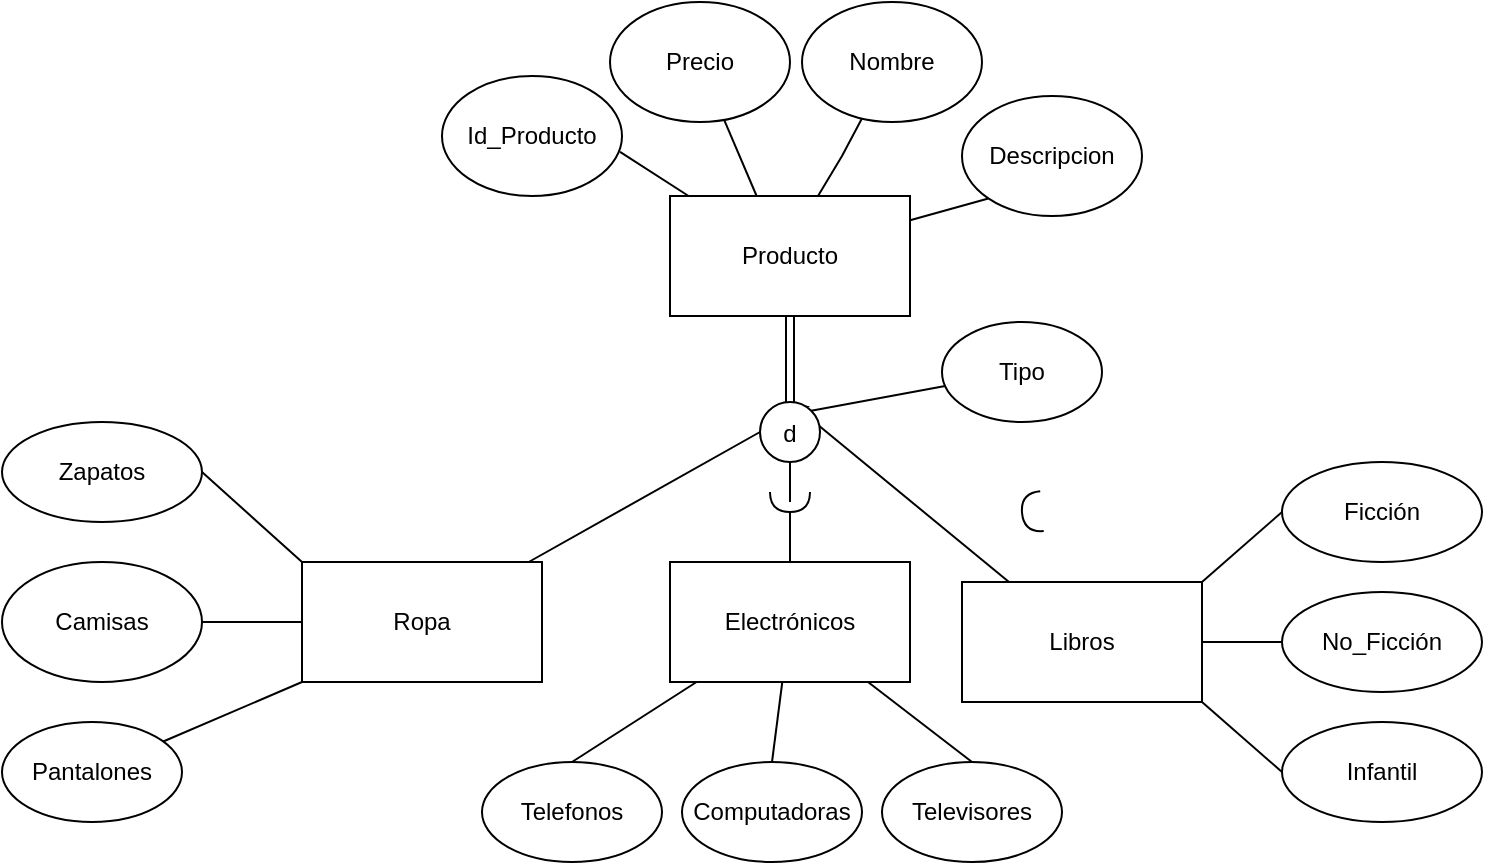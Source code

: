 <mxfile version="21.4.0" type="github">
  <diagram name="Página-1" id="WN26CXtTf9RDFGVip7kn">
    <mxGraphModel dx="880" dy="1663" grid="1" gridSize="10" guides="1" tooltips="1" connect="1" arrows="1" fold="1" page="1" pageScale="1" pageWidth="827" pageHeight="1169" math="0" shadow="0">
      <root>
        <mxCell id="0" />
        <mxCell id="1" parent="0" />
        <mxCell id="Yzsmmg20z_CYC5vnM6a5-22" style="rounded=0;orthogonalLoop=1;jettySize=auto;html=1;entryX=0.989;entryY=0.633;entryDx=0;entryDy=0;entryPerimeter=0;endArrow=none;endFill=0;" edge="1" parent="1" target="Yzsmmg20z_CYC5vnM6a5-18">
          <mxGeometry relative="1" as="geometry">
            <mxPoint x="363.293" y="17" as="sourcePoint" />
          </mxGeometry>
        </mxCell>
        <mxCell id="Yzsmmg20z_CYC5vnM6a5-23" style="rounded=0;orthogonalLoop=1;jettySize=auto;html=1;endArrow=none;endFill=0;" edge="1" parent="1" target="Yzsmmg20z_CYC5vnM6a5-19">
          <mxGeometry relative="1" as="geometry">
            <mxPoint x="397.32" y="17" as="sourcePoint" />
          </mxGeometry>
        </mxCell>
        <mxCell id="Yzsmmg20z_CYC5vnM6a5-24" style="rounded=0;orthogonalLoop=1;jettySize=auto;html=1;endArrow=none;endFill=0;" edge="1" parent="1" target="Yzsmmg20z_CYC5vnM6a5-20">
          <mxGeometry relative="1" as="geometry">
            <mxPoint x="428" y="17" as="sourcePoint" />
            <Array as="points">
              <mxPoint x="440" y="-3" />
            </Array>
          </mxGeometry>
        </mxCell>
        <mxCell id="Yzsmmg20z_CYC5vnM6a5-25" style="rounded=0;orthogonalLoop=1;jettySize=auto;html=1;entryX=0;entryY=1;entryDx=0;entryDy=0;endArrow=none;endFill=0;" edge="1" parent="1" target="Yzsmmg20z_CYC5vnM6a5-21">
          <mxGeometry relative="1" as="geometry">
            <mxPoint x="470" y="30.26" as="sourcePoint" />
          </mxGeometry>
        </mxCell>
        <mxCell id="fKNGLqysJyuFFo5MZuUJ-1" value="Producto" style="rounded=0;whiteSpace=wrap;html=1;" parent="1" vertex="1">
          <mxGeometry x="354" y="17" width="120" height="60" as="geometry" />
        </mxCell>
        <mxCell id="fKNGLqysJyuFFo5MZuUJ-13" style="rounded=0;orthogonalLoop=1;jettySize=auto;html=1;exitX=0;exitY=0;exitDx=0;exitDy=0;entryX=1;entryY=0.5;entryDx=0;entryDy=0;endArrow=none;endFill=0;" parent="1" source="fKNGLqysJyuFFo5MZuUJ-2" target="fKNGLqysJyuFFo5MZuUJ-12" edge="1">
          <mxGeometry relative="1" as="geometry" />
        </mxCell>
        <mxCell id="Yzsmmg20z_CYC5vnM6a5-27" style="rounded=0;orthogonalLoop=1;jettySize=auto;html=1;entryX=0;entryY=0.5;entryDx=0;entryDy=0;endArrow=none;endFill=0;" edge="1" parent="1" source="fKNGLqysJyuFFo5MZuUJ-2" target="Yzsmmg20z_CYC5vnM6a5-26">
          <mxGeometry relative="1" as="geometry" />
        </mxCell>
        <mxCell id="fKNGLqysJyuFFo5MZuUJ-2" value="Ropa" style="rounded=0;whiteSpace=wrap;html=1;" parent="1" vertex="1">
          <mxGeometry x="170" y="200" width="120" height="60" as="geometry" />
        </mxCell>
        <mxCell id="fKNGLqysJyuFFo5MZuUJ-23" style="rounded=0;orthogonalLoop=1;jettySize=auto;html=1;entryX=0.5;entryY=0;entryDx=0;entryDy=0;endArrow=none;endFill=0;" parent="1" source="fKNGLqysJyuFFo5MZuUJ-3" target="fKNGLqysJyuFFo5MZuUJ-19" edge="1">
          <mxGeometry relative="1" as="geometry" />
        </mxCell>
        <mxCell id="fKNGLqysJyuFFo5MZuUJ-24" style="rounded=0;orthogonalLoop=1;jettySize=auto;html=1;entryX=0.5;entryY=0;entryDx=0;entryDy=0;endArrow=none;endFill=0;" parent="1" source="fKNGLqysJyuFFo5MZuUJ-3" target="fKNGLqysJyuFFo5MZuUJ-18" edge="1">
          <mxGeometry relative="1" as="geometry" />
        </mxCell>
        <mxCell id="fKNGLqysJyuFFo5MZuUJ-25" style="rounded=0;orthogonalLoop=1;jettySize=auto;html=1;entryX=0.5;entryY=0;entryDx=0;entryDy=0;endArrow=none;endFill=0;" parent="1" source="fKNGLqysJyuFFo5MZuUJ-3" target="fKNGLqysJyuFFo5MZuUJ-10" edge="1">
          <mxGeometry relative="1" as="geometry" />
        </mxCell>
        <mxCell id="Yzsmmg20z_CYC5vnM6a5-31" style="edgeStyle=orthogonalEdgeStyle;rounded=0;orthogonalLoop=1;jettySize=auto;html=1;endArrow=none;endFill=0;" edge="1" parent="1" source="Yzsmmg20z_CYC5vnM6a5-38" target="Yzsmmg20z_CYC5vnM6a5-26">
          <mxGeometry relative="1" as="geometry" />
        </mxCell>
        <mxCell id="fKNGLqysJyuFFo5MZuUJ-3" value="Electrónicos" style="rounded=0;whiteSpace=wrap;html=1;" parent="1" vertex="1">
          <mxGeometry x="354" y="200" width="120" height="60" as="geometry" />
        </mxCell>
        <mxCell id="fKNGLqysJyuFFo5MZuUJ-20" style="rounded=0;orthogonalLoop=1;jettySize=auto;html=1;exitX=1;exitY=0;exitDx=0;exitDy=0;entryX=0;entryY=0.5;entryDx=0;entryDy=0;endArrow=none;endFill=0;" parent="1" source="fKNGLqysJyuFFo5MZuUJ-4" target="fKNGLqysJyuFFo5MZuUJ-11" edge="1">
          <mxGeometry relative="1" as="geometry" />
        </mxCell>
        <mxCell id="fKNGLqysJyuFFo5MZuUJ-21" value="" style="rounded=0;orthogonalLoop=1;jettySize=auto;html=1;endArrow=none;endFill=0;" parent="1" source="fKNGLqysJyuFFo5MZuUJ-4" target="fKNGLqysJyuFFo5MZuUJ-16" edge="1">
          <mxGeometry relative="1" as="geometry" />
        </mxCell>
        <mxCell id="fKNGLqysJyuFFo5MZuUJ-22" style="rounded=0;orthogonalLoop=1;jettySize=auto;html=1;exitX=1;exitY=1;exitDx=0;exitDy=0;entryX=0;entryY=0.5;entryDx=0;entryDy=0;endArrow=none;endFill=0;" parent="1" source="fKNGLqysJyuFFo5MZuUJ-4" target="fKNGLqysJyuFFo5MZuUJ-17" edge="1">
          <mxGeometry relative="1" as="geometry" />
        </mxCell>
        <mxCell id="Yzsmmg20z_CYC5vnM6a5-32" style="rounded=0;orthogonalLoop=1;jettySize=auto;html=1;entryX=0.5;entryY=0;entryDx=0;entryDy=0;" edge="1" parent="1" source="fKNGLqysJyuFFo5MZuUJ-4" target="Yzsmmg20z_CYC5vnM6a5-26">
          <mxGeometry relative="1" as="geometry" />
        </mxCell>
        <mxCell id="fKNGLqysJyuFFo5MZuUJ-4" value="Libros" style="rounded=0;whiteSpace=wrap;html=1;" parent="1" vertex="1">
          <mxGeometry x="500" y="210" width="120" height="60" as="geometry" />
        </mxCell>
        <mxCell id="fKNGLqysJyuFFo5MZuUJ-14" value="" style="rounded=0;orthogonalLoop=1;jettySize=auto;html=1;endArrow=none;endFill=0;" parent="1" source="fKNGLqysJyuFFo5MZuUJ-8" target="fKNGLqysJyuFFo5MZuUJ-2" edge="1">
          <mxGeometry relative="1" as="geometry" />
        </mxCell>
        <mxCell id="fKNGLqysJyuFFo5MZuUJ-8" value="Camisas" style="ellipse;whiteSpace=wrap;html=1;" parent="1" vertex="1">
          <mxGeometry x="20" y="200" width="100" height="60" as="geometry" />
        </mxCell>
        <mxCell id="fKNGLqysJyuFFo5MZuUJ-15" style="rounded=0;orthogonalLoop=1;jettySize=auto;html=1;entryX=0;entryY=1;entryDx=0;entryDy=0;endArrow=none;endFill=0;" parent="1" source="fKNGLqysJyuFFo5MZuUJ-9" target="fKNGLqysJyuFFo5MZuUJ-2" edge="1">
          <mxGeometry relative="1" as="geometry" />
        </mxCell>
        <mxCell id="fKNGLqysJyuFFo5MZuUJ-9" value="Pantalones" style="ellipse;whiteSpace=wrap;html=1;" parent="1" vertex="1">
          <mxGeometry x="20" y="280" width="90" height="50" as="geometry" />
        </mxCell>
        <mxCell id="fKNGLqysJyuFFo5MZuUJ-10" value="Telefonos" style="ellipse;whiteSpace=wrap;html=1;" parent="1" vertex="1">
          <mxGeometry x="260" y="300" width="90" height="50" as="geometry" />
        </mxCell>
        <mxCell id="fKNGLqysJyuFFo5MZuUJ-11" value="Ficción" style="ellipse;whiteSpace=wrap;html=1;" parent="1" vertex="1">
          <mxGeometry x="660" y="150" width="100" height="50" as="geometry" />
        </mxCell>
        <mxCell id="fKNGLqysJyuFFo5MZuUJ-12" value="Zapatos" style="ellipse;whiteSpace=wrap;html=1;" parent="1" vertex="1">
          <mxGeometry x="20" y="130" width="100" height="50" as="geometry" />
        </mxCell>
        <mxCell id="fKNGLqysJyuFFo5MZuUJ-16" value="No_Ficción" style="ellipse;whiteSpace=wrap;html=1;" parent="1" vertex="1">
          <mxGeometry x="660" y="215" width="100" height="50" as="geometry" />
        </mxCell>
        <mxCell id="fKNGLqysJyuFFo5MZuUJ-17" value="Infantil" style="ellipse;whiteSpace=wrap;html=1;" parent="1" vertex="1">
          <mxGeometry x="660" y="280" width="100" height="50" as="geometry" />
        </mxCell>
        <mxCell id="fKNGLqysJyuFFo5MZuUJ-18" value="Computadoras" style="ellipse;whiteSpace=wrap;html=1;" parent="1" vertex="1">
          <mxGeometry x="360" y="300" width="90" height="50" as="geometry" />
        </mxCell>
        <mxCell id="fKNGLqysJyuFFo5MZuUJ-19" value="Televisores" style="ellipse;whiteSpace=wrap;html=1;" parent="1" vertex="1">
          <mxGeometry x="460" y="300" width="90" height="50" as="geometry" />
        </mxCell>
        <mxCell id="Yzsmmg20z_CYC5vnM6a5-18" value="Id_Producto" style="ellipse;whiteSpace=wrap;html=1;" vertex="1" parent="1">
          <mxGeometry x="240" y="-43" width="90" height="60" as="geometry" />
        </mxCell>
        <mxCell id="Yzsmmg20z_CYC5vnM6a5-19" value="Precio" style="ellipse;whiteSpace=wrap;html=1;" vertex="1" parent="1">
          <mxGeometry x="324" y="-80" width="90" height="60" as="geometry" />
        </mxCell>
        <mxCell id="Yzsmmg20z_CYC5vnM6a5-20" value="Nombre" style="ellipse;whiteSpace=wrap;html=1;" vertex="1" parent="1">
          <mxGeometry x="420" y="-80" width="90" height="60" as="geometry" />
        </mxCell>
        <mxCell id="Yzsmmg20z_CYC5vnM6a5-21" value="Descripcion" style="ellipse;whiteSpace=wrap;html=1;" vertex="1" parent="1">
          <mxGeometry x="500" y="-33" width="90" height="60" as="geometry" />
        </mxCell>
        <mxCell id="Yzsmmg20z_CYC5vnM6a5-34" style="edgeStyle=orthogonalEdgeStyle;rounded=0;orthogonalLoop=1;jettySize=auto;html=1;endArrow=none;endFill=0;shape=link;" edge="1" parent="1" source="Yzsmmg20z_CYC5vnM6a5-26" target="fKNGLqysJyuFFo5MZuUJ-1">
          <mxGeometry relative="1" as="geometry" />
        </mxCell>
        <mxCell id="Yzsmmg20z_CYC5vnM6a5-26" value="d" style="ellipse;" vertex="1" parent="1">
          <mxGeometry x="399" y="120" width="30" height="30" as="geometry" />
        </mxCell>
        <mxCell id="Yzsmmg20z_CYC5vnM6a5-37" style="rounded=0;orthogonalLoop=1;jettySize=auto;html=1;entryX=1;entryY=0;entryDx=0;entryDy=0;endArrow=none;endFill=0;" edge="1" parent="1" source="Yzsmmg20z_CYC5vnM6a5-35" target="Yzsmmg20z_CYC5vnM6a5-26">
          <mxGeometry relative="1" as="geometry" />
        </mxCell>
        <mxCell id="Yzsmmg20z_CYC5vnM6a5-35" value="Tipo" style="ellipse;whiteSpace=wrap;html=1;" vertex="1" parent="1">
          <mxGeometry x="490" y="80" width="80" height="50" as="geometry" />
        </mxCell>
        <mxCell id="Yzsmmg20z_CYC5vnM6a5-46" value="" style="edgeStyle=orthogonalEdgeStyle;rounded=0;orthogonalLoop=1;jettySize=auto;html=1;endArrow=none;endFill=0;" edge="1" parent="1" source="fKNGLqysJyuFFo5MZuUJ-3" target="Yzsmmg20z_CYC5vnM6a5-38">
          <mxGeometry relative="1" as="geometry">
            <mxPoint x="414" y="200" as="sourcePoint" />
            <mxPoint x="414" y="150" as="targetPoint" />
          </mxGeometry>
        </mxCell>
        <mxCell id="Yzsmmg20z_CYC5vnM6a5-38" value="" style="shape=requiredInterface;html=1;verticalLabelPosition=middle;sketch=0;labelPosition=center;align=center;verticalAlign=middle;rotation=90;" vertex="1" parent="1">
          <mxGeometry x="409" y="160" width="10" height="20" as="geometry" />
        </mxCell>
        <mxCell id="Yzsmmg20z_CYC5vnM6a5-47" value="" style="shape=requiredInterface;html=1;verticalLabelPosition=bottom;sketch=0;direction=south;rotation=85;flipH=1;" vertex="1" parent="1">
          <mxGeometry x="525" y="170" width="20" height="10" as="geometry" />
        </mxCell>
      </root>
    </mxGraphModel>
  </diagram>
</mxfile>

